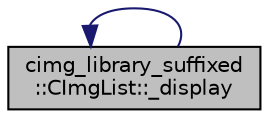 digraph "cimg_library_suffixed::CImgList::_display"
{
  edge [fontname="Helvetica",fontsize="10",labelfontname="Helvetica",labelfontsize="10"];
  node [fontname="Helvetica",fontsize="10",shape=record];
  rankdir="LR";
  Node78 [label="cimg_library_suffixed\l::CImgList::_display",height=0.2,width=0.4,color="black", fillcolor="grey75", style="filled", fontcolor="black"];
  Node78 -> Node78 [dir="back",color="midnightblue",fontsize="10",style="solid",fontname="Helvetica"];
}
